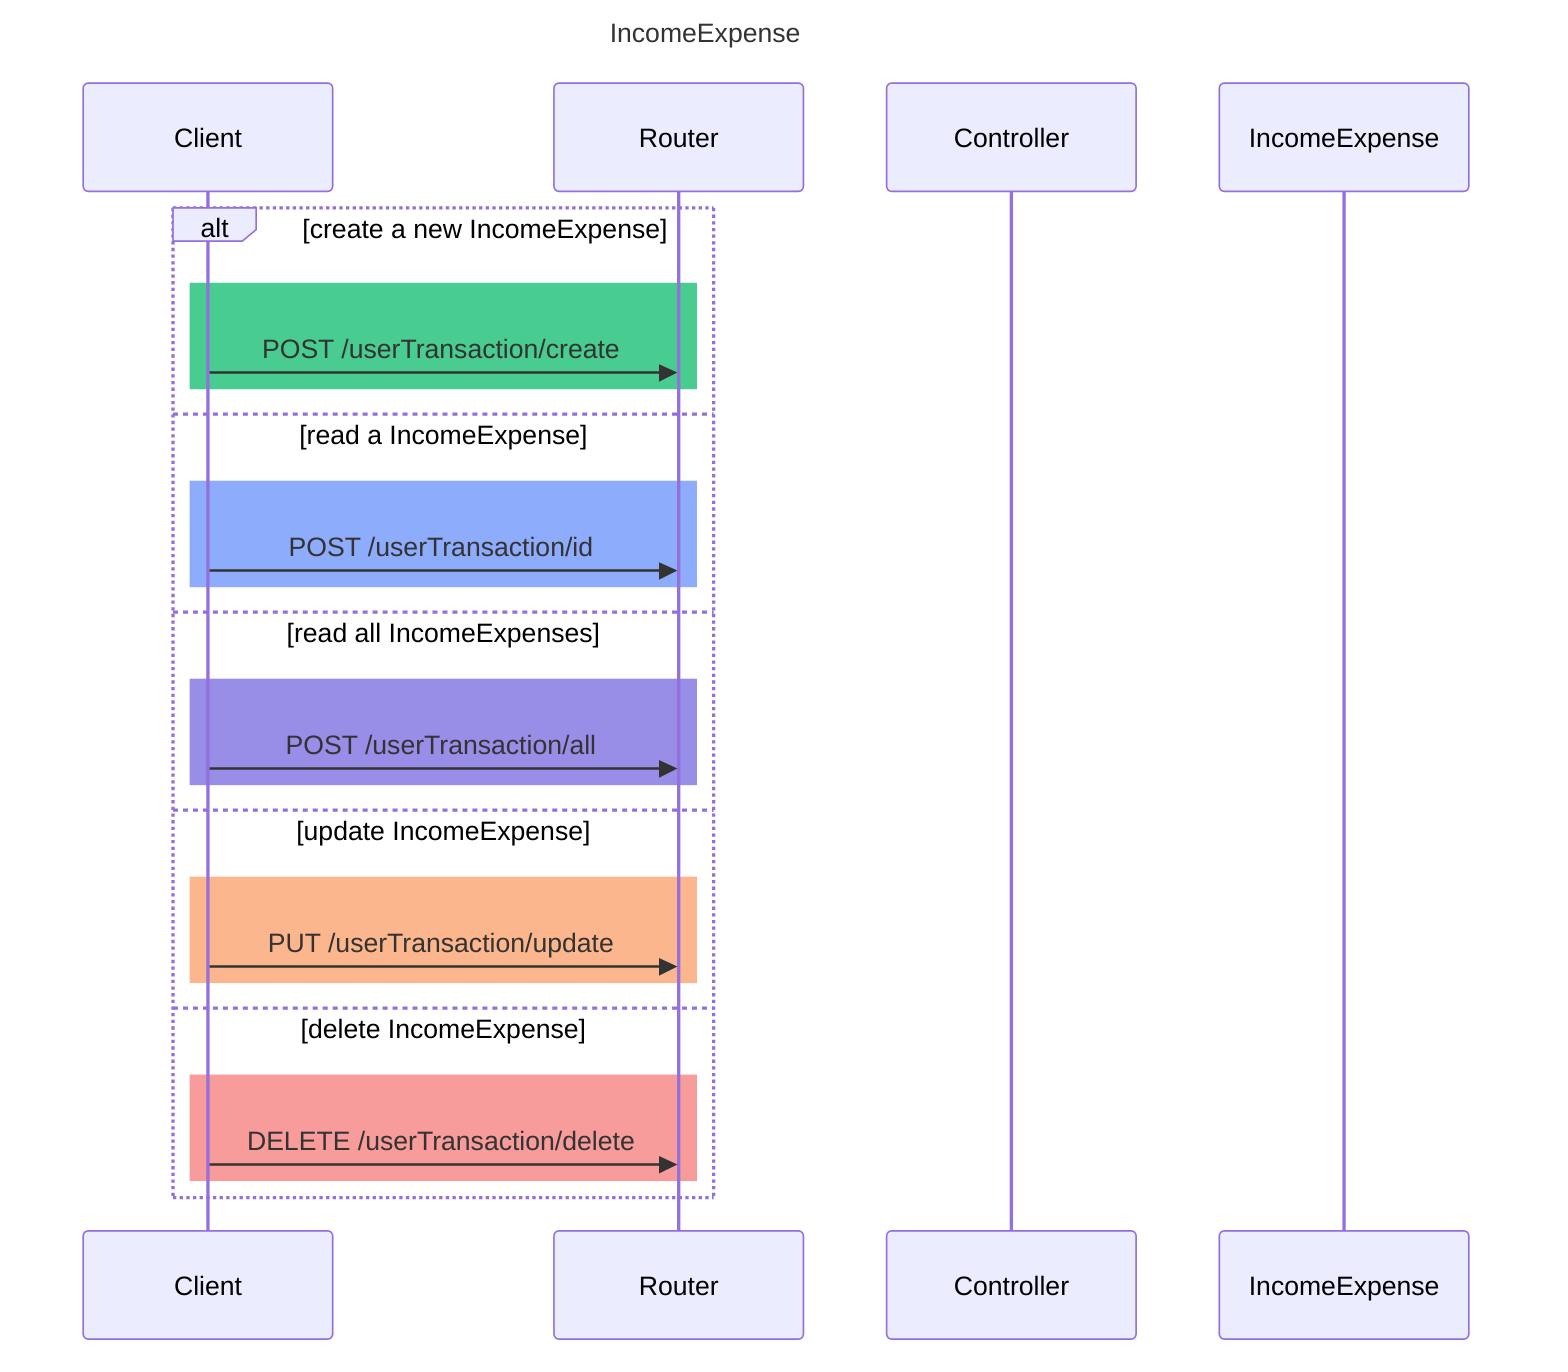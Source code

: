 sequenceDiagram
    title IncomeExpense 
    participant Client
    participant Router
    participant Controller
    participant InEx as IncomeExpense

    alt create a new IncomeExpense
        rect rgb(73,204,144)
            Client->>Router: POST /userTransaction/create
        end
    else read a IncomeExpense
        rect rgb(142,172,252)
            Client->>Router: POST /userTransaction/id
        end
    else read all IncomeExpenses
        rect rgb(152, 142, 232)
            Client->>Router: POST /userTransaction/all
        end
    else update IncomeExpense
        rect rgb(252,182,142)
            Client->>Router: PUT  /userTransaction/update
        end
    else delete IncomeExpense
        rect rgb(247,155,155)
            Client->>Router: DELETE /userTransaction/delete
        end
    end